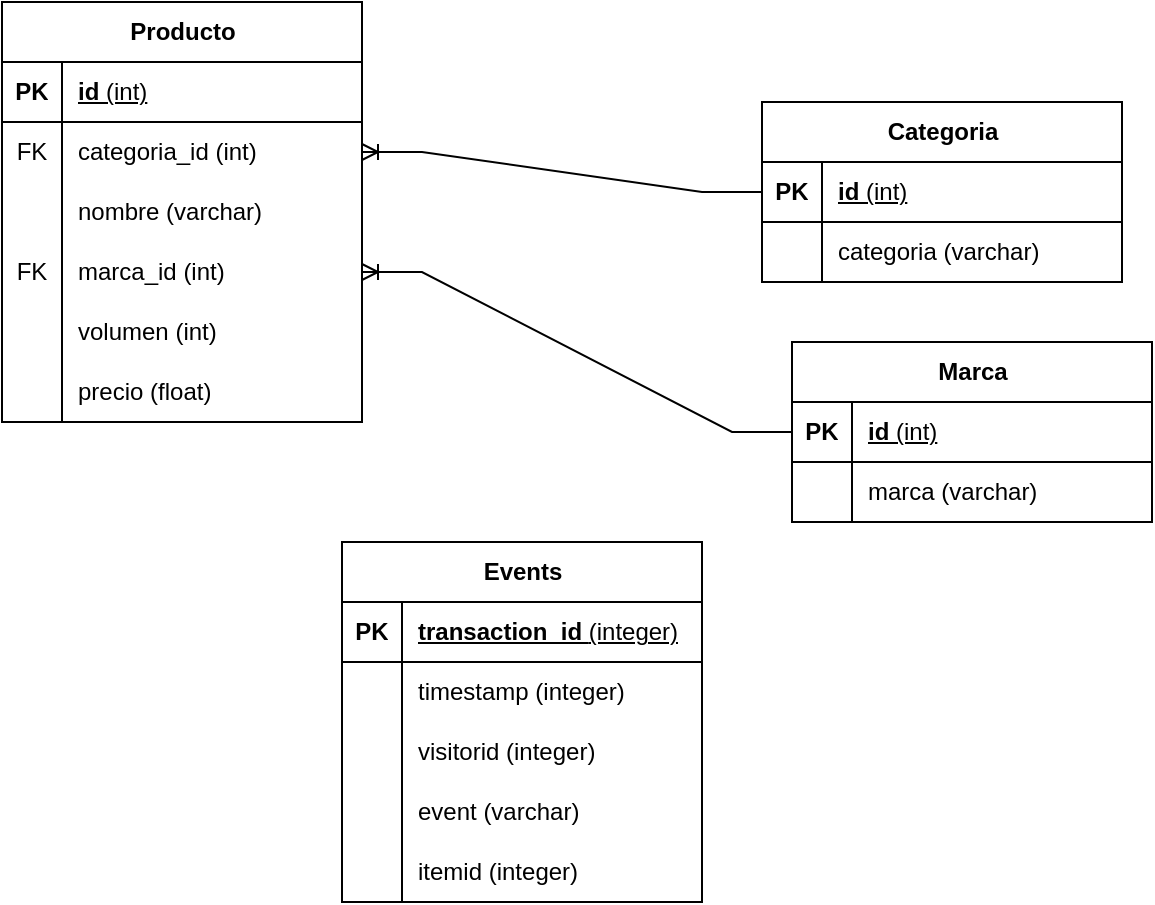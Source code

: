 <mxfile version="28.0.1">
  <diagram name="Page-1" id="0vgJaWOY7-BUH6Mv1AFx">
    <mxGraphModel dx="178" dy="535" grid="1" gridSize="10" guides="1" tooltips="1" connect="1" arrows="1" fold="1" page="1" pageScale="1" pageWidth="850" pageHeight="1100" math="0" shadow="0">
      <root>
        <mxCell id="0" />
        <mxCell id="1" parent="0" />
        <mxCell id="V3Ag5GtMxl3E_Ezp0iih-1" value="Producto" style="shape=table;startSize=30;container=1;collapsible=1;childLayout=tableLayout;fixedRows=1;rowLines=0;fontStyle=1;align=center;resizeLast=1;html=1;" vertex="1" parent="1">
          <mxGeometry x="30" y="180" width="180" height="210" as="geometry" />
        </mxCell>
        <mxCell id="V3Ag5GtMxl3E_Ezp0iih-2" value="" style="shape=tableRow;horizontal=0;startSize=0;swimlaneHead=0;swimlaneBody=0;fillColor=none;collapsible=0;dropTarget=0;points=[[0,0.5],[1,0.5]];portConstraint=eastwest;top=0;left=0;right=0;bottom=1;" vertex="1" parent="V3Ag5GtMxl3E_Ezp0iih-1">
          <mxGeometry y="30" width="180" height="30" as="geometry" />
        </mxCell>
        <mxCell id="V3Ag5GtMxl3E_Ezp0iih-3" value="PK" style="shape=partialRectangle;connectable=0;fillColor=none;top=0;left=0;bottom=0;right=0;fontStyle=1;overflow=hidden;whiteSpace=wrap;html=1;" vertex="1" parent="V3Ag5GtMxl3E_Ezp0iih-2">
          <mxGeometry width="30" height="30" as="geometry">
            <mxRectangle width="30" height="30" as="alternateBounds" />
          </mxGeometry>
        </mxCell>
        <mxCell id="V3Ag5GtMxl3E_Ezp0iih-4" value="id &lt;span style=&quot;font-weight: normal;&quot;&gt;(int)&lt;/span&gt;" style="shape=partialRectangle;connectable=0;fillColor=none;top=0;left=0;bottom=0;right=0;align=left;spacingLeft=6;fontStyle=5;overflow=hidden;whiteSpace=wrap;html=1;" vertex="1" parent="V3Ag5GtMxl3E_Ezp0iih-2">
          <mxGeometry x="30" width="150" height="30" as="geometry">
            <mxRectangle width="150" height="30" as="alternateBounds" />
          </mxGeometry>
        </mxCell>
        <mxCell id="V3Ag5GtMxl3E_Ezp0iih-5" value="" style="shape=tableRow;horizontal=0;startSize=0;swimlaneHead=0;swimlaneBody=0;fillColor=none;collapsible=0;dropTarget=0;points=[[0,0.5],[1,0.5]];portConstraint=eastwest;top=0;left=0;right=0;bottom=0;" vertex="1" parent="V3Ag5GtMxl3E_Ezp0iih-1">
          <mxGeometry y="60" width="180" height="30" as="geometry" />
        </mxCell>
        <mxCell id="V3Ag5GtMxl3E_Ezp0iih-6" value="FK" style="shape=partialRectangle;connectable=0;fillColor=none;top=0;left=0;bottom=0;right=0;editable=1;overflow=hidden;whiteSpace=wrap;html=1;" vertex="1" parent="V3Ag5GtMxl3E_Ezp0iih-5">
          <mxGeometry width="30" height="30" as="geometry">
            <mxRectangle width="30" height="30" as="alternateBounds" />
          </mxGeometry>
        </mxCell>
        <mxCell id="V3Ag5GtMxl3E_Ezp0iih-7" value="categoria_id (int)" style="shape=partialRectangle;connectable=0;fillColor=none;top=0;left=0;bottom=0;right=0;align=left;spacingLeft=6;overflow=hidden;whiteSpace=wrap;html=1;" vertex="1" parent="V3Ag5GtMxl3E_Ezp0iih-5">
          <mxGeometry x="30" width="150" height="30" as="geometry">
            <mxRectangle width="150" height="30" as="alternateBounds" />
          </mxGeometry>
        </mxCell>
        <mxCell id="V3Ag5GtMxl3E_Ezp0iih-8" value="" style="shape=tableRow;horizontal=0;startSize=0;swimlaneHead=0;swimlaneBody=0;fillColor=none;collapsible=0;dropTarget=0;points=[[0,0.5],[1,0.5]];portConstraint=eastwest;top=0;left=0;right=0;bottom=0;" vertex="1" parent="V3Ag5GtMxl3E_Ezp0iih-1">
          <mxGeometry y="90" width="180" height="30" as="geometry" />
        </mxCell>
        <mxCell id="V3Ag5GtMxl3E_Ezp0iih-9" value="" style="shape=partialRectangle;connectable=0;fillColor=none;top=0;left=0;bottom=0;right=0;editable=1;overflow=hidden;whiteSpace=wrap;html=1;" vertex="1" parent="V3Ag5GtMxl3E_Ezp0iih-8">
          <mxGeometry width="30" height="30" as="geometry">
            <mxRectangle width="30" height="30" as="alternateBounds" />
          </mxGeometry>
        </mxCell>
        <mxCell id="V3Ag5GtMxl3E_Ezp0iih-10" value="nombre (varchar)" style="shape=partialRectangle;connectable=0;fillColor=none;top=0;left=0;bottom=0;right=0;align=left;spacingLeft=6;overflow=hidden;whiteSpace=wrap;html=1;" vertex="1" parent="V3Ag5GtMxl3E_Ezp0iih-8">
          <mxGeometry x="30" width="150" height="30" as="geometry">
            <mxRectangle width="150" height="30" as="alternateBounds" />
          </mxGeometry>
        </mxCell>
        <mxCell id="V3Ag5GtMxl3E_Ezp0iih-34" value="" style="shape=tableRow;horizontal=0;startSize=0;swimlaneHead=0;swimlaneBody=0;fillColor=none;collapsible=0;dropTarget=0;points=[[0,0.5],[1,0.5]];portConstraint=eastwest;top=0;left=0;right=0;bottom=0;" vertex="1" parent="V3Ag5GtMxl3E_Ezp0iih-1">
          <mxGeometry y="120" width="180" height="30" as="geometry" />
        </mxCell>
        <mxCell id="V3Ag5GtMxl3E_Ezp0iih-35" value="FK" style="shape=partialRectangle;connectable=0;fillColor=none;top=0;left=0;bottom=0;right=0;editable=1;overflow=hidden;whiteSpace=wrap;html=1;" vertex="1" parent="V3Ag5GtMxl3E_Ezp0iih-34">
          <mxGeometry width="30" height="30" as="geometry">
            <mxRectangle width="30" height="30" as="alternateBounds" />
          </mxGeometry>
        </mxCell>
        <mxCell id="V3Ag5GtMxl3E_Ezp0iih-36" value="marca_id (int)" style="shape=partialRectangle;connectable=0;fillColor=none;top=0;left=0;bottom=0;right=0;align=left;spacingLeft=6;overflow=hidden;whiteSpace=wrap;html=1;" vertex="1" parent="V3Ag5GtMxl3E_Ezp0iih-34">
          <mxGeometry x="30" width="150" height="30" as="geometry">
            <mxRectangle width="150" height="30" as="alternateBounds" />
          </mxGeometry>
        </mxCell>
        <mxCell id="V3Ag5GtMxl3E_Ezp0iih-37" value="" style="shape=tableRow;horizontal=0;startSize=0;swimlaneHead=0;swimlaneBody=0;fillColor=none;collapsible=0;dropTarget=0;points=[[0,0.5],[1,0.5]];portConstraint=eastwest;top=0;left=0;right=0;bottom=0;" vertex="1" parent="V3Ag5GtMxl3E_Ezp0iih-1">
          <mxGeometry y="150" width="180" height="30" as="geometry" />
        </mxCell>
        <mxCell id="V3Ag5GtMxl3E_Ezp0iih-38" value="" style="shape=partialRectangle;connectable=0;fillColor=none;top=0;left=0;bottom=0;right=0;editable=1;overflow=hidden;whiteSpace=wrap;html=1;" vertex="1" parent="V3Ag5GtMxl3E_Ezp0iih-37">
          <mxGeometry width="30" height="30" as="geometry">
            <mxRectangle width="30" height="30" as="alternateBounds" />
          </mxGeometry>
        </mxCell>
        <mxCell id="V3Ag5GtMxl3E_Ezp0iih-39" value="volumen (int)" style="shape=partialRectangle;connectable=0;fillColor=none;top=0;left=0;bottom=0;right=0;align=left;spacingLeft=6;overflow=hidden;whiteSpace=wrap;html=1;" vertex="1" parent="V3Ag5GtMxl3E_Ezp0iih-37">
          <mxGeometry x="30" width="150" height="30" as="geometry">
            <mxRectangle width="150" height="30" as="alternateBounds" />
          </mxGeometry>
        </mxCell>
        <mxCell id="V3Ag5GtMxl3E_Ezp0iih-11" value="" style="shape=tableRow;horizontal=0;startSize=0;swimlaneHead=0;swimlaneBody=0;fillColor=none;collapsible=0;dropTarget=0;points=[[0,0.5],[1,0.5]];portConstraint=eastwest;top=0;left=0;right=0;bottom=0;" vertex="1" parent="V3Ag5GtMxl3E_Ezp0iih-1">
          <mxGeometry y="180" width="180" height="30" as="geometry" />
        </mxCell>
        <mxCell id="V3Ag5GtMxl3E_Ezp0iih-12" value="" style="shape=partialRectangle;connectable=0;fillColor=none;top=0;left=0;bottom=0;right=0;editable=1;overflow=hidden;whiteSpace=wrap;html=1;" vertex="1" parent="V3Ag5GtMxl3E_Ezp0iih-11">
          <mxGeometry width="30" height="30" as="geometry">
            <mxRectangle width="30" height="30" as="alternateBounds" />
          </mxGeometry>
        </mxCell>
        <mxCell id="V3Ag5GtMxl3E_Ezp0iih-13" value="precio (float)" style="shape=partialRectangle;connectable=0;fillColor=none;top=0;left=0;bottom=0;right=0;align=left;spacingLeft=6;overflow=hidden;whiteSpace=wrap;html=1;" vertex="1" parent="V3Ag5GtMxl3E_Ezp0iih-11">
          <mxGeometry x="30" width="150" height="30" as="geometry">
            <mxRectangle width="150" height="30" as="alternateBounds" />
          </mxGeometry>
        </mxCell>
        <mxCell id="V3Ag5GtMxl3E_Ezp0iih-40" value="Categoria" style="shape=table;startSize=30;container=1;collapsible=1;childLayout=tableLayout;fixedRows=1;rowLines=0;fontStyle=1;align=center;resizeLast=1;html=1;" vertex="1" parent="1">
          <mxGeometry x="410" y="230" width="180" height="90" as="geometry" />
        </mxCell>
        <mxCell id="V3Ag5GtMxl3E_Ezp0iih-41" value="" style="shape=tableRow;horizontal=0;startSize=0;swimlaneHead=0;swimlaneBody=0;fillColor=none;collapsible=0;dropTarget=0;points=[[0,0.5],[1,0.5]];portConstraint=eastwest;top=0;left=0;right=0;bottom=1;" vertex="1" parent="V3Ag5GtMxl3E_Ezp0iih-40">
          <mxGeometry y="30" width="180" height="30" as="geometry" />
        </mxCell>
        <mxCell id="V3Ag5GtMxl3E_Ezp0iih-42" value="PK" style="shape=partialRectangle;connectable=0;fillColor=none;top=0;left=0;bottom=0;right=0;fontStyle=1;overflow=hidden;whiteSpace=wrap;html=1;" vertex="1" parent="V3Ag5GtMxl3E_Ezp0iih-41">
          <mxGeometry width="30" height="30" as="geometry">
            <mxRectangle width="30" height="30" as="alternateBounds" />
          </mxGeometry>
        </mxCell>
        <mxCell id="V3Ag5GtMxl3E_Ezp0iih-43" value="id &lt;span style=&quot;font-weight: normal;&quot;&gt;(int)&lt;/span&gt;" style="shape=partialRectangle;connectable=0;fillColor=none;top=0;left=0;bottom=0;right=0;align=left;spacingLeft=6;fontStyle=5;overflow=hidden;whiteSpace=wrap;html=1;" vertex="1" parent="V3Ag5GtMxl3E_Ezp0iih-41">
          <mxGeometry x="30" width="150" height="30" as="geometry">
            <mxRectangle width="150" height="30" as="alternateBounds" />
          </mxGeometry>
        </mxCell>
        <mxCell id="V3Ag5GtMxl3E_Ezp0iih-44" value="" style="shape=tableRow;horizontal=0;startSize=0;swimlaneHead=0;swimlaneBody=0;fillColor=none;collapsible=0;dropTarget=0;points=[[0,0.5],[1,0.5]];portConstraint=eastwest;top=0;left=0;right=0;bottom=0;" vertex="1" parent="V3Ag5GtMxl3E_Ezp0iih-40">
          <mxGeometry y="60" width="180" height="30" as="geometry" />
        </mxCell>
        <mxCell id="V3Ag5GtMxl3E_Ezp0iih-45" value="" style="shape=partialRectangle;connectable=0;fillColor=none;top=0;left=0;bottom=0;right=0;editable=1;overflow=hidden;whiteSpace=wrap;html=1;" vertex="1" parent="V3Ag5GtMxl3E_Ezp0iih-44">
          <mxGeometry width="30" height="30" as="geometry">
            <mxRectangle width="30" height="30" as="alternateBounds" />
          </mxGeometry>
        </mxCell>
        <mxCell id="V3Ag5GtMxl3E_Ezp0iih-46" value="categoria (varchar)" style="shape=partialRectangle;connectable=0;fillColor=none;top=0;left=0;bottom=0;right=0;align=left;spacingLeft=6;overflow=hidden;whiteSpace=wrap;html=1;" vertex="1" parent="V3Ag5GtMxl3E_Ezp0iih-44">
          <mxGeometry x="30" width="150" height="30" as="geometry">
            <mxRectangle width="150" height="30" as="alternateBounds" />
          </mxGeometry>
        </mxCell>
        <mxCell id="V3Ag5GtMxl3E_Ezp0iih-54" value="Marca" style="shape=table;startSize=30;container=1;collapsible=1;childLayout=tableLayout;fixedRows=1;rowLines=0;fontStyle=1;align=center;resizeLast=1;html=1;" vertex="1" parent="1">
          <mxGeometry x="425" y="350" width="180" height="90" as="geometry" />
        </mxCell>
        <mxCell id="V3Ag5GtMxl3E_Ezp0iih-55" value="" style="shape=tableRow;horizontal=0;startSize=0;swimlaneHead=0;swimlaneBody=0;fillColor=none;collapsible=0;dropTarget=0;points=[[0,0.5],[1,0.5]];portConstraint=eastwest;top=0;left=0;right=0;bottom=1;" vertex="1" parent="V3Ag5GtMxl3E_Ezp0iih-54">
          <mxGeometry y="30" width="180" height="30" as="geometry" />
        </mxCell>
        <mxCell id="V3Ag5GtMxl3E_Ezp0iih-56" value="PK" style="shape=partialRectangle;connectable=0;fillColor=none;top=0;left=0;bottom=0;right=0;fontStyle=1;overflow=hidden;whiteSpace=wrap;html=1;" vertex="1" parent="V3Ag5GtMxl3E_Ezp0iih-55">
          <mxGeometry width="30" height="30" as="geometry">
            <mxRectangle width="30" height="30" as="alternateBounds" />
          </mxGeometry>
        </mxCell>
        <mxCell id="V3Ag5GtMxl3E_Ezp0iih-57" value="id &lt;span style=&quot;font-weight: normal;&quot;&gt;(int)&lt;/span&gt;" style="shape=partialRectangle;connectable=0;fillColor=none;top=0;left=0;bottom=0;right=0;align=left;spacingLeft=6;fontStyle=5;overflow=hidden;whiteSpace=wrap;html=1;" vertex="1" parent="V3Ag5GtMxl3E_Ezp0iih-55">
          <mxGeometry x="30" width="150" height="30" as="geometry">
            <mxRectangle width="150" height="30" as="alternateBounds" />
          </mxGeometry>
        </mxCell>
        <mxCell id="V3Ag5GtMxl3E_Ezp0iih-58" value="" style="shape=tableRow;horizontal=0;startSize=0;swimlaneHead=0;swimlaneBody=0;fillColor=none;collapsible=0;dropTarget=0;points=[[0,0.5],[1,0.5]];portConstraint=eastwest;top=0;left=0;right=0;bottom=0;" vertex="1" parent="V3Ag5GtMxl3E_Ezp0iih-54">
          <mxGeometry y="60" width="180" height="30" as="geometry" />
        </mxCell>
        <mxCell id="V3Ag5GtMxl3E_Ezp0iih-59" value="" style="shape=partialRectangle;connectable=0;fillColor=none;top=0;left=0;bottom=0;right=0;editable=1;overflow=hidden;whiteSpace=wrap;html=1;" vertex="1" parent="V3Ag5GtMxl3E_Ezp0iih-58">
          <mxGeometry width="30" height="30" as="geometry">
            <mxRectangle width="30" height="30" as="alternateBounds" />
          </mxGeometry>
        </mxCell>
        <mxCell id="V3Ag5GtMxl3E_Ezp0iih-60" value="marca (varchar)" style="shape=partialRectangle;connectable=0;fillColor=none;top=0;left=0;bottom=0;right=0;align=left;spacingLeft=6;overflow=hidden;whiteSpace=wrap;html=1;" vertex="1" parent="V3Ag5GtMxl3E_Ezp0iih-58">
          <mxGeometry x="30" width="150" height="30" as="geometry">
            <mxRectangle width="150" height="30" as="alternateBounds" />
          </mxGeometry>
        </mxCell>
        <mxCell id="V3Ag5GtMxl3E_Ezp0iih-62" value="" style="edgeStyle=entityRelationEdgeStyle;fontSize=12;html=1;endArrow=ERoneToMany;rounded=0;entryX=1;entryY=0.5;entryDx=0;entryDy=0;exitX=0;exitY=0.5;exitDx=0;exitDy=0;" edge="1" parent="1" source="V3Ag5GtMxl3E_Ezp0iih-41" target="V3Ag5GtMxl3E_Ezp0iih-5">
          <mxGeometry width="100" height="100" relative="1" as="geometry">
            <mxPoint x="250" y="380" as="sourcePoint" />
            <mxPoint x="350" y="280" as="targetPoint" />
          </mxGeometry>
        </mxCell>
        <mxCell id="V3Ag5GtMxl3E_Ezp0iih-64" value="" style="edgeStyle=entityRelationEdgeStyle;fontSize=12;html=1;endArrow=ERoneToMany;rounded=0;exitX=0;exitY=0.5;exitDx=0;exitDy=0;" edge="1" parent="1" source="V3Ag5GtMxl3E_Ezp0iih-55" target="V3Ag5GtMxl3E_Ezp0iih-34">
          <mxGeometry width="100" height="100" relative="1" as="geometry">
            <mxPoint x="400" y="450" as="sourcePoint" />
            <mxPoint x="500" y="350" as="targetPoint" />
          </mxGeometry>
        </mxCell>
        <mxCell id="V3Ag5GtMxl3E_Ezp0iih-65" value="Events" style="shape=table;startSize=30;container=1;collapsible=1;childLayout=tableLayout;fixedRows=1;rowLines=0;fontStyle=1;align=center;resizeLast=1;html=1;" vertex="1" parent="1">
          <mxGeometry x="200" y="450" width="180" height="180" as="geometry" />
        </mxCell>
        <mxCell id="V3Ag5GtMxl3E_Ezp0iih-66" value="" style="shape=tableRow;horizontal=0;startSize=0;swimlaneHead=0;swimlaneBody=0;fillColor=none;collapsible=0;dropTarget=0;points=[[0,0.5],[1,0.5]];portConstraint=eastwest;top=0;left=0;right=0;bottom=1;" vertex="1" parent="V3Ag5GtMxl3E_Ezp0iih-65">
          <mxGeometry y="30" width="180" height="30" as="geometry" />
        </mxCell>
        <mxCell id="V3Ag5GtMxl3E_Ezp0iih-67" value="PK" style="shape=partialRectangle;connectable=0;fillColor=none;top=0;left=0;bottom=0;right=0;fontStyle=1;overflow=hidden;whiteSpace=wrap;html=1;" vertex="1" parent="V3Ag5GtMxl3E_Ezp0iih-66">
          <mxGeometry width="30" height="30" as="geometry">
            <mxRectangle width="30" height="30" as="alternateBounds" />
          </mxGeometry>
        </mxCell>
        <mxCell id="V3Ag5GtMxl3E_Ezp0iih-68" value="transaction_id &lt;span style=&quot;font-weight: normal;&quot;&gt;(integer)&lt;/span&gt;" style="shape=partialRectangle;connectable=0;fillColor=none;top=0;left=0;bottom=0;right=0;align=left;spacingLeft=6;fontStyle=5;overflow=hidden;whiteSpace=wrap;html=1;" vertex="1" parent="V3Ag5GtMxl3E_Ezp0iih-66">
          <mxGeometry x="30" width="150" height="30" as="geometry">
            <mxRectangle width="150" height="30" as="alternateBounds" />
          </mxGeometry>
        </mxCell>
        <mxCell id="V3Ag5GtMxl3E_Ezp0iih-69" value="" style="shape=tableRow;horizontal=0;startSize=0;swimlaneHead=0;swimlaneBody=0;fillColor=none;collapsible=0;dropTarget=0;points=[[0,0.5],[1,0.5]];portConstraint=eastwest;top=0;left=0;right=0;bottom=0;" vertex="1" parent="V3Ag5GtMxl3E_Ezp0iih-65">
          <mxGeometry y="60" width="180" height="30" as="geometry" />
        </mxCell>
        <mxCell id="V3Ag5GtMxl3E_Ezp0iih-70" value="" style="shape=partialRectangle;connectable=0;fillColor=none;top=0;left=0;bottom=0;right=0;editable=1;overflow=hidden;whiteSpace=wrap;html=1;" vertex="1" parent="V3Ag5GtMxl3E_Ezp0iih-69">
          <mxGeometry width="30" height="30" as="geometry">
            <mxRectangle width="30" height="30" as="alternateBounds" />
          </mxGeometry>
        </mxCell>
        <mxCell id="V3Ag5GtMxl3E_Ezp0iih-71" value="timestamp (integer)" style="shape=partialRectangle;connectable=0;fillColor=none;top=0;left=0;bottom=0;right=0;align=left;spacingLeft=6;overflow=hidden;whiteSpace=wrap;html=1;" vertex="1" parent="V3Ag5GtMxl3E_Ezp0iih-69">
          <mxGeometry x="30" width="150" height="30" as="geometry">
            <mxRectangle width="150" height="30" as="alternateBounds" />
          </mxGeometry>
        </mxCell>
        <mxCell id="V3Ag5GtMxl3E_Ezp0iih-91" value="" style="shape=tableRow;horizontal=0;startSize=0;swimlaneHead=0;swimlaneBody=0;fillColor=none;collapsible=0;dropTarget=0;points=[[0,0.5],[1,0.5]];portConstraint=eastwest;top=0;left=0;right=0;bottom=0;" vertex="1" parent="V3Ag5GtMxl3E_Ezp0iih-65">
          <mxGeometry y="90" width="180" height="30" as="geometry" />
        </mxCell>
        <mxCell id="V3Ag5GtMxl3E_Ezp0iih-92" value="" style="shape=partialRectangle;connectable=0;fillColor=none;top=0;left=0;bottom=0;right=0;editable=1;overflow=hidden;whiteSpace=wrap;html=1;" vertex="1" parent="V3Ag5GtMxl3E_Ezp0iih-91">
          <mxGeometry width="30" height="30" as="geometry">
            <mxRectangle width="30" height="30" as="alternateBounds" />
          </mxGeometry>
        </mxCell>
        <mxCell id="V3Ag5GtMxl3E_Ezp0iih-93" value="visitorid (integer)" style="shape=partialRectangle;connectable=0;fillColor=none;top=0;left=0;bottom=0;right=0;align=left;spacingLeft=6;overflow=hidden;whiteSpace=wrap;html=1;" vertex="1" parent="V3Ag5GtMxl3E_Ezp0iih-91">
          <mxGeometry x="30" width="150" height="30" as="geometry">
            <mxRectangle width="150" height="30" as="alternateBounds" />
          </mxGeometry>
        </mxCell>
        <mxCell id="V3Ag5GtMxl3E_Ezp0iih-72" value="" style="shape=tableRow;horizontal=0;startSize=0;swimlaneHead=0;swimlaneBody=0;fillColor=none;collapsible=0;dropTarget=0;points=[[0,0.5],[1,0.5]];portConstraint=eastwest;top=0;left=0;right=0;bottom=0;" vertex="1" parent="V3Ag5GtMxl3E_Ezp0iih-65">
          <mxGeometry y="120" width="180" height="30" as="geometry" />
        </mxCell>
        <mxCell id="V3Ag5GtMxl3E_Ezp0iih-73" value="" style="shape=partialRectangle;connectable=0;fillColor=none;top=0;left=0;bottom=0;right=0;editable=1;overflow=hidden;whiteSpace=wrap;html=1;" vertex="1" parent="V3Ag5GtMxl3E_Ezp0iih-72">
          <mxGeometry width="30" height="30" as="geometry">
            <mxRectangle width="30" height="30" as="alternateBounds" />
          </mxGeometry>
        </mxCell>
        <mxCell id="V3Ag5GtMxl3E_Ezp0iih-74" value="event (varchar)" style="shape=partialRectangle;connectable=0;fillColor=none;top=0;left=0;bottom=0;right=0;align=left;spacingLeft=6;overflow=hidden;whiteSpace=wrap;html=1;" vertex="1" parent="V3Ag5GtMxl3E_Ezp0iih-72">
          <mxGeometry x="30" width="150" height="30" as="geometry">
            <mxRectangle width="150" height="30" as="alternateBounds" />
          </mxGeometry>
        </mxCell>
        <mxCell id="V3Ag5GtMxl3E_Ezp0iih-75" value="" style="shape=tableRow;horizontal=0;startSize=0;swimlaneHead=0;swimlaneBody=0;fillColor=none;collapsible=0;dropTarget=0;points=[[0,0.5],[1,0.5]];portConstraint=eastwest;top=0;left=0;right=0;bottom=0;" vertex="1" parent="V3Ag5GtMxl3E_Ezp0iih-65">
          <mxGeometry y="150" width="180" height="30" as="geometry" />
        </mxCell>
        <mxCell id="V3Ag5GtMxl3E_Ezp0iih-76" value="" style="shape=partialRectangle;connectable=0;fillColor=none;top=0;left=0;bottom=0;right=0;editable=1;overflow=hidden;whiteSpace=wrap;html=1;" vertex="1" parent="V3Ag5GtMxl3E_Ezp0iih-75">
          <mxGeometry width="30" height="30" as="geometry">
            <mxRectangle width="30" height="30" as="alternateBounds" />
          </mxGeometry>
        </mxCell>
        <mxCell id="V3Ag5GtMxl3E_Ezp0iih-77" value="itemid (integer)" style="shape=partialRectangle;connectable=0;fillColor=none;top=0;left=0;bottom=0;right=0;align=left;spacingLeft=6;overflow=hidden;whiteSpace=wrap;html=1;" vertex="1" parent="V3Ag5GtMxl3E_Ezp0iih-75">
          <mxGeometry x="30" width="150" height="30" as="geometry">
            <mxRectangle width="150" height="30" as="alternateBounds" />
          </mxGeometry>
        </mxCell>
      </root>
    </mxGraphModel>
  </diagram>
</mxfile>
